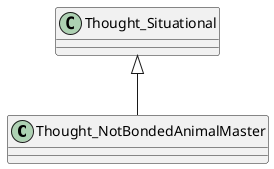 @startuml
class Thought_NotBondedAnimalMaster {
}
Thought_Situational <|-- Thought_NotBondedAnimalMaster
@enduml
